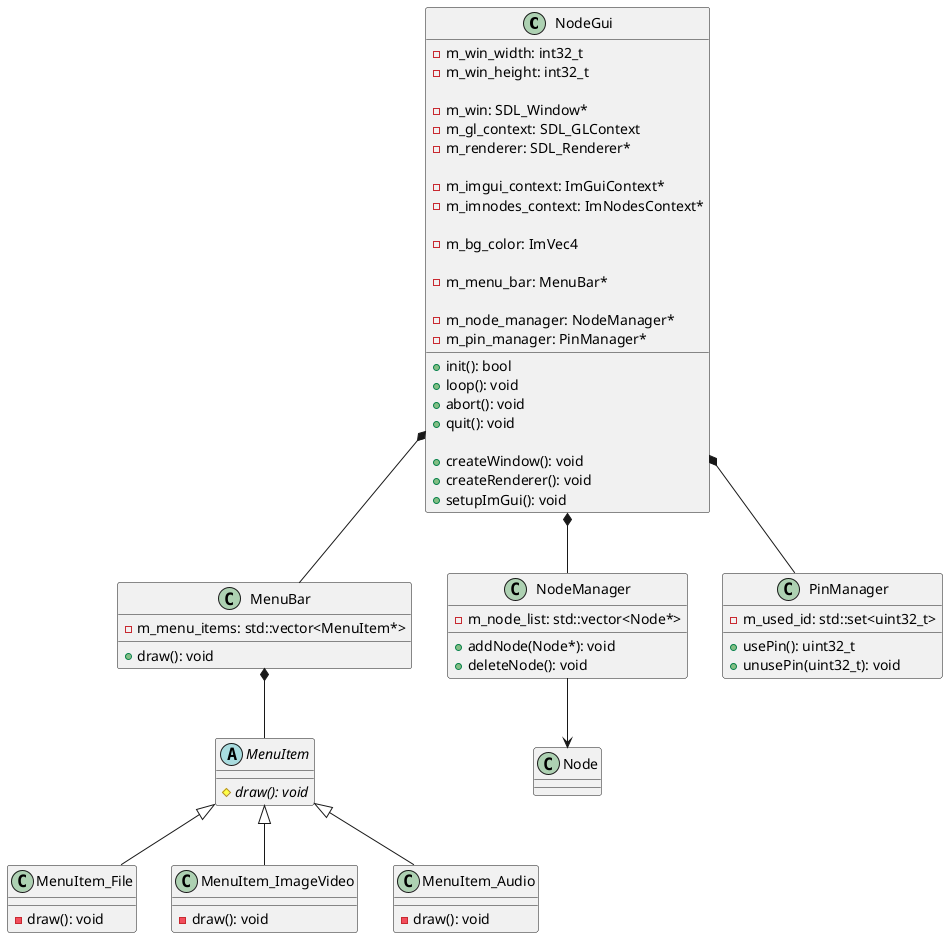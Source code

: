 @startuml NodeProcessing_Impl

class NodeGui {
    +init(): bool
    +loop(): void
    +abort(): void
    +quit(): void

    +createWindow(): void
    +createRenderer(): void
    +setupImGui(): void

    -m_win_width: int32_t
    -m_win_height: int32_t

    -m_win: SDL_Window*
    -m_gl_context: SDL_GLContext
    -m_renderer: SDL_Renderer*

    -m_imgui_context: ImGuiContext*
    -m_imnodes_context: ImNodesContext*

    -m_bg_color: ImVec4

    -m_menu_bar: MenuBar*

    -m_node_manager: NodeManager*
    -m_pin_manager: PinManager*
}

class MenuBar {
    +draw(): void

    -m_menu_items: std::vector<MenuItem*>
}

abstract class MenuItem {
    {abstract} #draw(): void
}

class MenuItem_File {
    -draw(): void
}

class MenuItem_ImageVideo {
    -draw(): void
}

class MenuItem_Audio {
    -draw(): void
}

class NodeManager {
    +addNode(Node*): void
    +deleteNode(): void

    -m_node_list: std::vector<Node*>
}

class Node {

}

class PinManager {
    +usePin(): uint32_t
    +unusePin(uint32_t): void

    -m_used_id: std::set<uint32_t>
}

NodeGui *-- NodeManager
NodeGui *-- PinManager
NodeGui *-- MenuBar

MenuBar *-- MenuItem
MenuItem <|-- MenuItem_File
MenuItem <|-- MenuItem_ImageVideo
MenuItem <|-- MenuItem_Audio

NodeManager --> Node

@enduml
